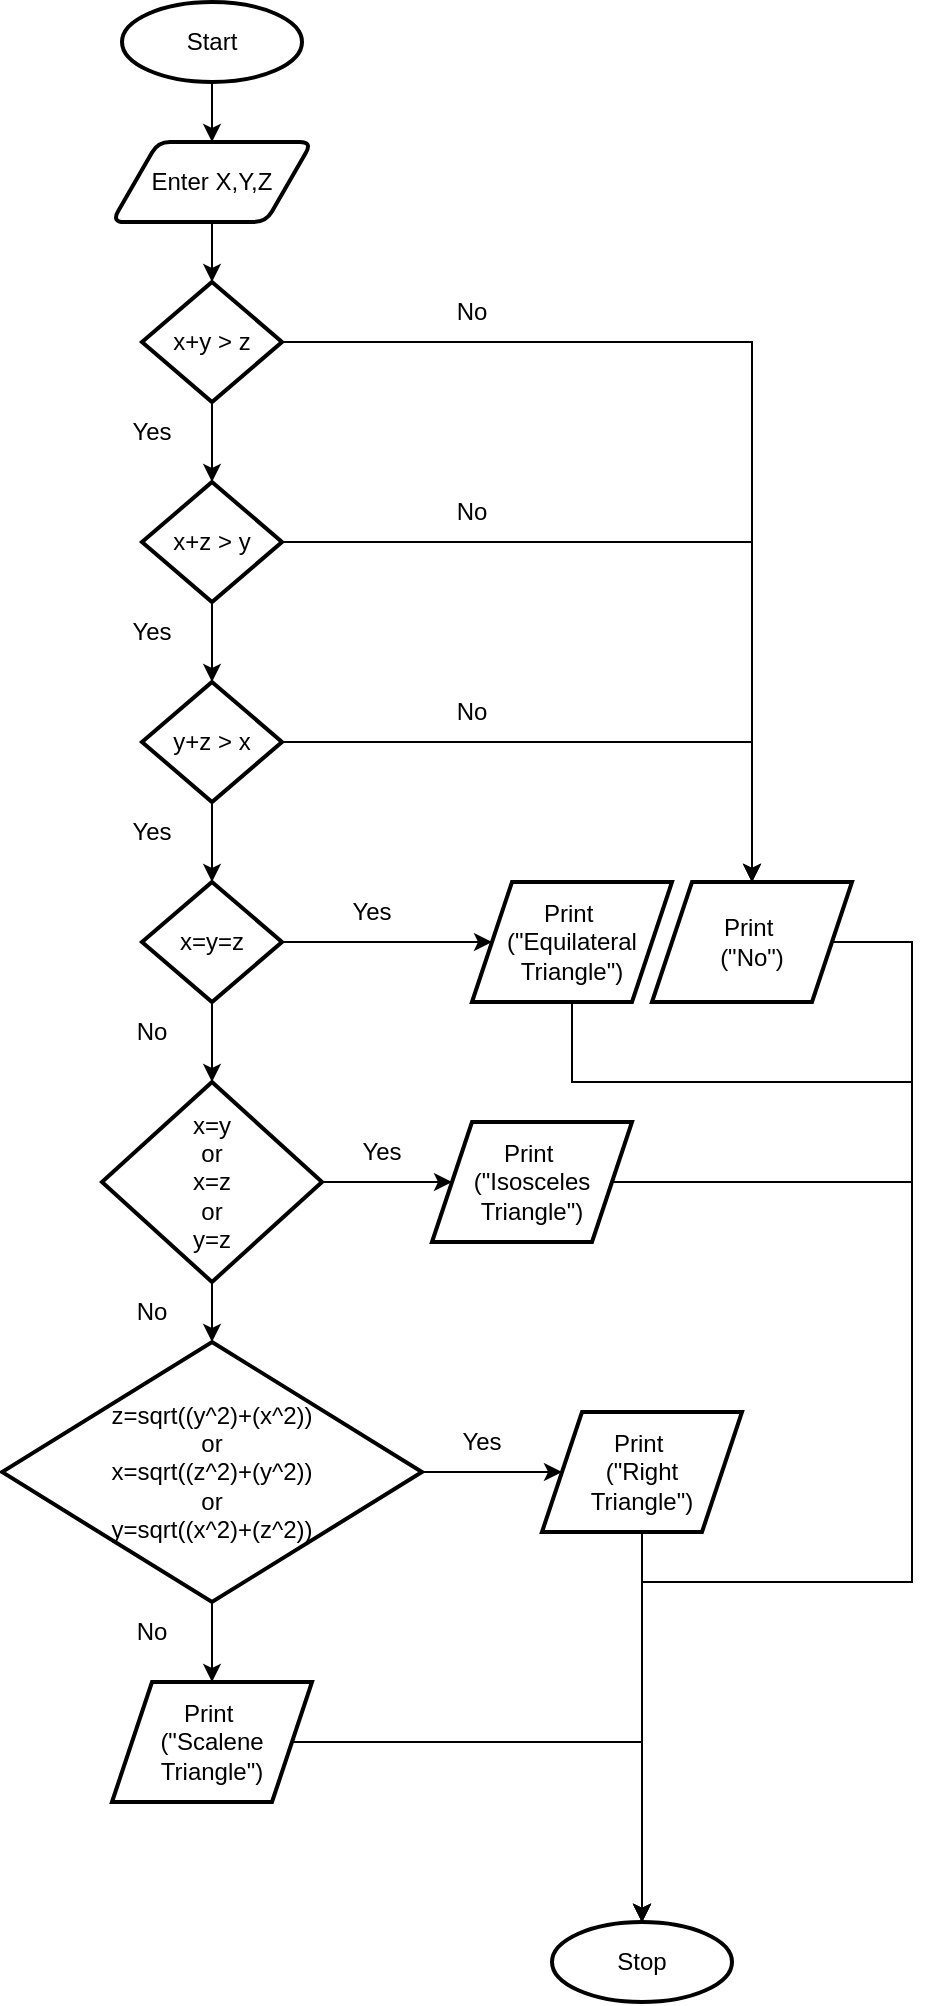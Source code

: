 <mxfile version="15.8.3" type="github">
  <diagram id="CSNgrA7iDJMe6qvJI8VF" name="Page-1">
    <mxGraphModel dx="981" dy="550" grid="1" gridSize="10" guides="1" tooltips="1" connect="1" arrows="1" fold="1" page="1" pageScale="1" pageWidth="850" pageHeight="1100" math="0" shadow="0">
      <root>
        <mxCell id="0" />
        <mxCell id="1" parent="0" />
        <mxCell id="4DgG7b48qyYV-4IeQfoB-6" style="edgeStyle=orthogonalEdgeStyle;rounded=0;orthogonalLoop=1;jettySize=auto;html=1;entryX=0.5;entryY=0;entryDx=0;entryDy=0;" edge="1" parent="1" source="4DgG7b48qyYV-4IeQfoB-7" target="4DgG7b48qyYV-4IeQfoB-9">
          <mxGeometry relative="1" as="geometry" />
        </mxCell>
        <mxCell id="4DgG7b48qyYV-4IeQfoB-7" value="Start" style="strokeWidth=2;html=1;shape=mxgraph.flowchart.start_1;whiteSpace=wrap;" vertex="1" parent="1">
          <mxGeometry x="365" y="40" width="90" height="40" as="geometry" />
        </mxCell>
        <mxCell id="4DgG7b48qyYV-4IeQfoB-8" style="edgeStyle=orthogonalEdgeStyle;rounded=0;orthogonalLoop=1;jettySize=auto;html=1;entryX=0.5;entryY=0;entryDx=0;entryDy=0;entryPerimeter=0;" edge="1" parent="1" source="4DgG7b48qyYV-4IeQfoB-9" target="4DgG7b48qyYV-4IeQfoB-12">
          <mxGeometry relative="1" as="geometry" />
        </mxCell>
        <mxCell id="4DgG7b48qyYV-4IeQfoB-9" value="Enter X,Y,Z" style="shape=parallelogram;html=1;strokeWidth=2;perimeter=parallelogramPerimeter;whiteSpace=wrap;rounded=1;arcSize=12;size=0.23;" vertex="1" parent="1">
          <mxGeometry x="360" y="110" width="100" height="40" as="geometry" />
        </mxCell>
        <mxCell id="4DgG7b48qyYV-4IeQfoB-10" value="" style="edgeStyle=orthogonalEdgeStyle;rounded=0;orthogonalLoop=1;jettySize=auto;html=1;" edge="1" parent="1" source="4DgG7b48qyYV-4IeQfoB-12" target="4DgG7b48qyYV-4IeQfoB-13">
          <mxGeometry relative="1" as="geometry" />
        </mxCell>
        <mxCell id="4DgG7b48qyYV-4IeQfoB-11" value="" style="edgeStyle=orthogonalEdgeStyle;rounded=0;orthogonalLoop=1;jettySize=auto;html=1;" edge="1" parent="1" source="4DgG7b48qyYV-4IeQfoB-12" target="4DgG7b48qyYV-4IeQfoB-17">
          <mxGeometry relative="1" as="geometry" />
        </mxCell>
        <mxCell id="4DgG7b48qyYV-4IeQfoB-12" value="x+y &amp;gt; z" style="strokeWidth=2;html=1;shape=mxgraph.flowchart.decision;whiteSpace=wrap;" vertex="1" parent="1">
          <mxGeometry x="375" y="180" width="70" height="60" as="geometry" />
        </mxCell>
        <mxCell id="4DgG7b48qyYV-4IeQfoB-57" style="edgeStyle=orthogonalEdgeStyle;rounded=0;orthogonalLoop=1;jettySize=auto;html=1;" edge="1" parent="1" source="4DgG7b48qyYV-4IeQfoB-13" target="4DgG7b48qyYV-4IeQfoB-52">
          <mxGeometry relative="1" as="geometry">
            <Array as="points">
              <mxPoint x="760" y="510" />
              <mxPoint x="760" y="830" />
              <mxPoint x="625" y="830" />
            </Array>
          </mxGeometry>
        </mxCell>
        <mxCell id="4DgG7b48qyYV-4IeQfoB-13" value="Print&amp;nbsp;&lt;br&gt;(&quot;No&quot;)" style="shape=parallelogram;perimeter=parallelogramPerimeter;whiteSpace=wrap;html=1;fixedSize=1;strokeWidth=2;" vertex="1" parent="1">
          <mxGeometry x="630" y="480" width="100" height="60" as="geometry" />
        </mxCell>
        <mxCell id="4DgG7b48qyYV-4IeQfoB-14" value="No" style="text;html=1;strokeColor=none;fillColor=none;align=center;verticalAlign=middle;whiteSpace=wrap;rounded=0;" vertex="1" parent="1">
          <mxGeometry x="510" y="180" width="60" height="30" as="geometry" />
        </mxCell>
        <mxCell id="4DgG7b48qyYV-4IeQfoB-15" style="edgeStyle=orthogonalEdgeStyle;rounded=0;orthogonalLoop=1;jettySize=auto;html=1;" edge="1" parent="1" source="4DgG7b48qyYV-4IeQfoB-17" target="4DgG7b48qyYV-4IeQfoB-13">
          <mxGeometry relative="1" as="geometry" />
        </mxCell>
        <mxCell id="4DgG7b48qyYV-4IeQfoB-16" value="" style="edgeStyle=orthogonalEdgeStyle;rounded=0;orthogonalLoop=1;jettySize=auto;html=1;" edge="1" parent="1" source="4DgG7b48qyYV-4IeQfoB-17" target="4DgG7b48qyYV-4IeQfoB-21">
          <mxGeometry relative="1" as="geometry" />
        </mxCell>
        <mxCell id="4DgG7b48qyYV-4IeQfoB-17" value="x+z &amp;gt; y" style="strokeWidth=2;html=1;shape=mxgraph.flowchart.decision;whiteSpace=wrap;" vertex="1" parent="1">
          <mxGeometry x="375" y="280" width="70" height="60" as="geometry" />
        </mxCell>
        <mxCell id="4DgG7b48qyYV-4IeQfoB-18" value="No" style="text;html=1;strokeColor=none;fillColor=none;align=center;verticalAlign=middle;whiteSpace=wrap;rounded=0;" vertex="1" parent="1">
          <mxGeometry x="510" y="280" width="60" height="30" as="geometry" />
        </mxCell>
        <mxCell id="4DgG7b48qyYV-4IeQfoB-19" style="edgeStyle=orthogonalEdgeStyle;rounded=0;orthogonalLoop=1;jettySize=auto;html=1;entryX=0.5;entryY=0;entryDx=0;entryDy=0;" edge="1" parent="1" source="4DgG7b48qyYV-4IeQfoB-21" target="4DgG7b48qyYV-4IeQfoB-13">
          <mxGeometry relative="1" as="geometry" />
        </mxCell>
        <mxCell id="4DgG7b48qyYV-4IeQfoB-28" value="" style="edgeStyle=orthogonalEdgeStyle;rounded=0;orthogonalLoop=1;jettySize=auto;html=1;" edge="1" parent="1" source="4DgG7b48qyYV-4IeQfoB-21" target="4DgG7b48qyYV-4IeQfoB-27">
          <mxGeometry relative="1" as="geometry" />
        </mxCell>
        <mxCell id="4DgG7b48qyYV-4IeQfoB-21" value="y+z &amp;gt; x" style="strokeWidth=2;html=1;shape=mxgraph.flowchart.decision;whiteSpace=wrap;" vertex="1" parent="1">
          <mxGeometry x="375" y="380" width="70" height="60" as="geometry" />
        </mxCell>
        <mxCell id="4DgG7b48qyYV-4IeQfoB-22" value="No" style="text;html=1;strokeColor=none;fillColor=none;align=center;verticalAlign=middle;whiteSpace=wrap;rounded=0;" vertex="1" parent="1">
          <mxGeometry x="510" y="380" width="60" height="30" as="geometry" />
        </mxCell>
        <mxCell id="4DgG7b48qyYV-4IeQfoB-24" value="Yes" style="text;html=1;strokeColor=none;fillColor=none;align=center;verticalAlign=middle;whiteSpace=wrap;rounded=0;" vertex="1" parent="1">
          <mxGeometry x="350" y="240" width="60" height="30" as="geometry" />
        </mxCell>
        <mxCell id="4DgG7b48qyYV-4IeQfoB-25" value="Yes" style="text;html=1;strokeColor=none;fillColor=none;align=center;verticalAlign=middle;whiteSpace=wrap;rounded=0;" vertex="1" parent="1">
          <mxGeometry x="350" y="340" width="60" height="30" as="geometry" />
        </mxCell>
        <mxCell id="4DgG7b48qyYV-4IeQfoB-26" value="Yes" style="text;html=1;strokeColor=none;fillColor=none;align=center;verticalAlign=middle;whiteSpace=wrap;rounded=0;" vertex="1" parent="1">
          <mxGeometry x="350" y="440" width="60" height="30" as="geometry" />
        </mxCell>
        <mxCell id="4DgG7b48qyYV-4IeQfoB-30" style="edgeStyle=orthogonalEdgeStyle;rounded=0;orthogonalLoop=1;jettySize=auto;html=1;" edge="1" parent="1" source="4DgG7b48qyYV-4IeQfoB-27" target="4DgG7b48qyYV-4IeQfoB-31">
          <mxGeometry relative="1" as="geometry">
            <mxPoint x="520" y="550" as="targetPoint" />
          </mxGeometry>
        </mxCell>
        <mxCell id="4DgG7b48qyYV-4IeQfoB-36" style="edgeStyle=orthogonalEdgeStyle;rounded=0;orthogonalLoop=1;jettySize=auto;html=1;" edge="1" parent="1" source="4DgG7b48qyYV-4IeQfoB-27" target="4DgG7b48qyYV-4IeQfoB-29">
          <mxGeometry relative="1" as="geometry" />
        </mxCell>
        <mxCell id="4DgG7b48qyYV-4IeQfoB-27" value="x=y=z" style="rhombus;whiteSpace=wrap;html=1;strokeWidth=2;" vertex="1" parent="1">
          <mxGeometry x="375" y="480" width="70" height="60" as="geometry" />
        </mxCell>
        <mxCell id="4DgG7b48qyYV-4IeQfoB-40" style="edgeStyle=orthogonalEdgeStyle;rounded=0;orthogonalLoop=1;jettySize=auto;html=1;" edge="1" parent="1" source="4DgG7b48qyYV-4IeQfoB-29" target="4DgG7b48qyYV-4IeQfoB-39">
          <mxGeometry relative="1" as="geometry" />
        </mxCell>
        <mxCell id="4DgG7b48qyYV-4IeQfoB-44" value="" style="edgeStyle=orthogonalEdgeStyle;rounded=0;orthogonalLoop=1;jettySize=auto;html=1;" edge="1" parent="1" source="4DgG7b48qyYV-4IeQfoB-29" target="4DgG7b48qyYV-4IeQfoB-43">
          <mxGeometry relative="1" as="geometry" />
        </mxCell>
        <mxCell id="4DgG7b48qyYV-4IeQfoB-29" value="x=y&lt;br&gt;or&lt;br&gt;x=z&lt;br&gt;or&lt;br&gt;y=z" style="rhombus;whiteSpace=wrap;html=1;strokeWidth=2;" vertex="1" parent="1">
          <mxGeometry x="355" y="580" width="110" height="100" as="geometry" />
        </mxCell>
        <mxCell id="4DgG7b48qyYV-4IeQfoB-56" style="edgeStyle=orthogonalEdgeStyle;rounded=0;orthogonalLoop=1;jettySize=auto;html=1;" edge="1" parent="1" source="4DgG7b48qyYV-4IeQfoB-31" target="4DgG7b48qyYV-4IeQfoB-52">
          <mxGeometry relative="1" as="geometry">
            <Array as="points">
              <mxPoint x="590" y="580" />
              <mxPoint x="760" y="580" />
              <mxPoint x="760" y="830" />
              <mxPoint x="625" y="830" />
            </Array>
          </mxGeometry>
        </mxCell>
        <mxCell id="4DgG7b48qyYV-4IeQfoB-31" value="Print&amp;nbsp;&lt;br&gt;(&quot;Equilateral Triangle&quot;)" style="shape=parallelogram;perimeter=parallelogramPerimeter;whiteSpace=wrap;html=1;fixedSize=1;strokeWidth=2;" vertex="1" parent="1">
          <mxGeometry x="540" y="480" width="100" height="60" as="geometry" />
        </mxCell>
        <mxCell id="4DgG7b48qyYV-4IeQfoB-37" value="Yes" style="text;html=1;strokeColor=none;fillColor=none;align=center;verticalAlign=middle;whiteSpace=wrap;rounded=0;" vertex="1" parent="1">
          <mxGeometry x="460" y="480" width="60" height="30" as="geometry" />
        </mxCell>
        <mxCell id="4DgG7b48qyYV-4IeQfoB-38" value="No" style="text;html=1;strokeColor=none;fillColor=none;align=center;verticalAlign=middle;whiteSpace=wrap;rounded=0;" vertex="1" parent="1">
          <mxGeometry x="350" y="540" width="60" height="30" as="geometry" />
        </mxCell>
        <mxCell id="4DgG7b48qyYV-4IeQfoB-55" style="edgeStyle=orthogonalEdgeStyle;rounded=0;orthogonalLoop=1;jettySize=auto;html=1;" edge="1" parent="1" source="4DgG7b48qyYV-4IeQfoB-39" target="4DgG7b48qyYV-4IeQfoB-52">
          <mxGeometry relative="1" as="geometry">
            <mxPoint x="770" y="1010" as="targetPoint" />
            <Array as="points">
              <mxPoint x="760" y="630" />
              <mxPoint x="760" y="830" />
              <mxPoint x="625" y="830" />
            </Array>
          </mxGeometry>
        </mxCell>
        <mxCell id="4DgG7b48qyYV-4IeQfoB-39" value="Print&amp;nbsp;&lt;br&gt;(&quot;Isosceles Triangle&quot;)" style="shape=parallelogram;perimeter=parallelogramPerimeter;whiteSpace=wrap;html=1;fixedSize=1;strokeWidth=2;" vertex="1" parent="1">
          <mxGeometry x="520" y="600" width="100" height="60" as="geometry" />
        </mxCell>
        <mxCell id="4DgG7b48qyYV-4IeQfoB-42" value="No" style="text;html=1;strokeColor=none;fillColor=none;align=center;verticalAlign=middle;whiteSpace=wrap;rounded=0;" vertex="1" parent="1">
          <mxGeometry x="350" y="680" width="60" height="30" as="geometry" />
        </mxCell>
        <mxCell id="4DgG7b48qyYV-4IeQfoB-47" style="edgeStyle=orthogonalEdgeStyle;rounded=0;orthogonalLoop=1;jettySize=auto;html=1;" edge="1" parent="1" source="4DgG7b48qyYV-4IeQfoB-43" target="4DgG7b48qyYV-4IeQfoB-46">
          <mxGeometry relative="1" as="geometry" />
        </mxCell>
        <mxCell id="4DgG7b48qyYV-4IeQfoB-49" style="edgeStyle=orthogonalEdgeStyle;rounded=0;orthogonalLoop=1;jettySize=auto;html=1;" edge="1" parent="1" source="4DgG7b48qyYV-4IeQfoB-43" target="4DgG7b48qyYV-4IeQfoB-48">
          <mxGeometry relative="1" as="geometry" />
        </mxCell>
        <mxCell id="4DgG7b48qyYV-4IeQfoB-43" value="z=sqrt((y^2)+(x^2))&lt;br&gt;or&lt;br&gt;x=sqrt((z^2)+(y^2))&lt;br&gt;or&lt;br&gt;y=sqrt((x^2)+(z^2))" style="rhombus;whiteSpace=wrap;html=1;strokeWidth=2;" vertex="1" parent="1">
          <mxGeometry x="305" y="710" width="210" height="130" as="geometry" />
        </mxCell>
        <mxCell id="4DgG7b48qyYV-4IeQfoB-45" value="Yes" style="text;html=1;strokeColor=none;fillColor=none;align=center;verticalAlign=middle;whiteSpace=wrap;rounded=0;" vertex="1" parent="1">
          <mxGeometry x="465" y="600" width="60" height="30" as="geometry" />
        </mxCell>
        <mxCell id="4DgG7b48qyYV-4IeQfoB-54" style="edgeStyle=orthogonalEdgeStyle;rounded=0;orthogonalLoop=1;jettySize=auto;html=1;" edge="1" parent="1" source="4DgG7b48qyYV-4IeQfoB-46" target="4DgG7b48qyYV-4IeQfoB-52">
          <mxGeometry relative="1" as="geometry" />
        </mxCell>
        <mxCell id="4DgG7b48qyYV-4IeQfoB-46" value="Print&amp;nbsp;&lt;br&gt;(&quot;Right &lt;br&gt;Triangle&quot;)" style="shape=parallelogram;perimeter=parallelogramPerimeter;whiteSpace=wrap;html=1;fixedSize=1;strokeWidth=2;" vertex="1" parent="1">
          <mxGeometry x="575" y="745" width="100" height="60" as="geometry" />
        </mxCell>
        <mxCell id="4DgG7b48qyYV-4IeQfoB-53" style="edgeStyle=orthogonalEdgeStyle;rounded=0;orthogonalLoop=1;jettySize=auto;html=1;" edge="1" parent="1" source="4DgG7b48qyYV-4IeQfoB-48" target="4DgG7b48qyYV-4IeQfoB-52">
          <mxGeometry relative="1" as="geometry" />
        </mxCell>
        <mxCell id="4DgG7b48qyYV-4IeQfoB-48" value="Print&amp;nbsp;&lt;br&gt;(&quot;Scalene Triangle&quot;)" style="shape=parallelogram;perimeter=parallelogramPerimeter;whiteSpace=wrap;html=1;fixedSize=1;strokeWidth=2;" vertex="1" parent="1">
          <mxGeometry x="360" y="880" width="100" height="60" as="geometry" />
        </mxCell>
        <mxCell id="4DgG7b48qyYV-4IeQfoB-50" value="No" style="text;html=1;strokeColor=none;fillColor=none;align=center;verticalAlign=middle;whiteSpace=wrap;rounded=0;" vertex="1" parent="1">
          <mxGeometry x="350" y="840" width="60" height="30" as="geometry" />
        </mxCell>
        <mxCell id="4DgG7b48qyYV-4IeQfoB-51" value="Yes" style="text;html=1;strokeColor=none;fillColor=none;align=center;verticalAlign=middle;whiteSpace=wrap;rounded=0;" vertex="1" parent="1">
          <mxGeometry x="515" y="745" width="60" height="30" as="geometry" />
        </mxCell>
        <mxCell id="4DgG7b48qyYV-4IeQfoB-52" value="Stop" style="strokeWidth=2;html=1;shape=mxgraph.flowchart.start_1;whiteSpace=wrap;" vertex="1" parent="1">
          <mxGeometry x="580" y="1000" width="90" height="40" as="geometry" />
        </mxCell>
      </root>
    </mxGraphModel>
  </diagram>
</mxfile>
